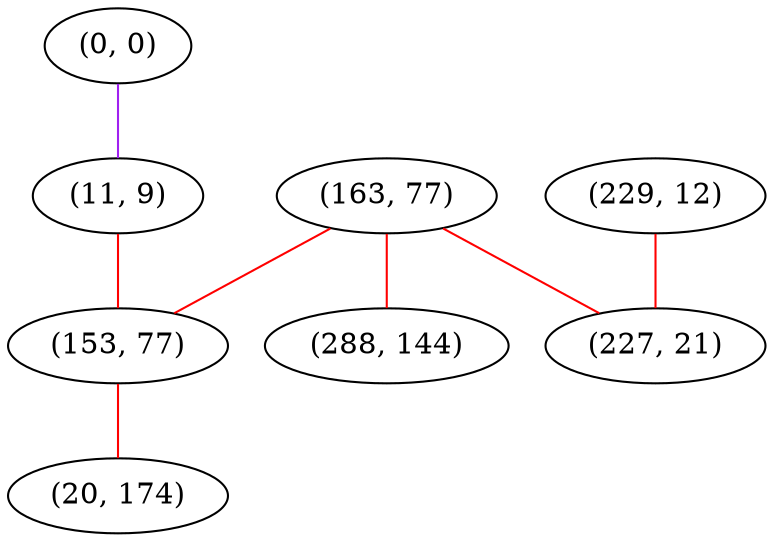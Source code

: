 graph "" {
"(0, 0)";
"(163, 77)";
"(229, 12)";
"(11, 9)";
"(227, 21)";
"(153, 77)";
"(288, 144)";
"(20, 174)";
"(0, 0)" -- "(11, 9)"  [color=purple, key=0, weight=4];
"(163, 77)" -- "(153, 77)"  [color=red, key=0, weight=1];
"(163, 77)" -- "(288, 144)"  [color=red, key=0, weight=1];
"(163, 77)" -- "(227, 21)"  [color=red, key=0, weight=1];
"(229, 12)" -- "(227, 21)"  [color=red, key=0, weight=1];
"(11, 9)" -- "(153, 77)"  [color=red, key=0, weight=1];
"(153, 77)" -- "(20, 174)"  [color=red, key=0, weight=1];
}

